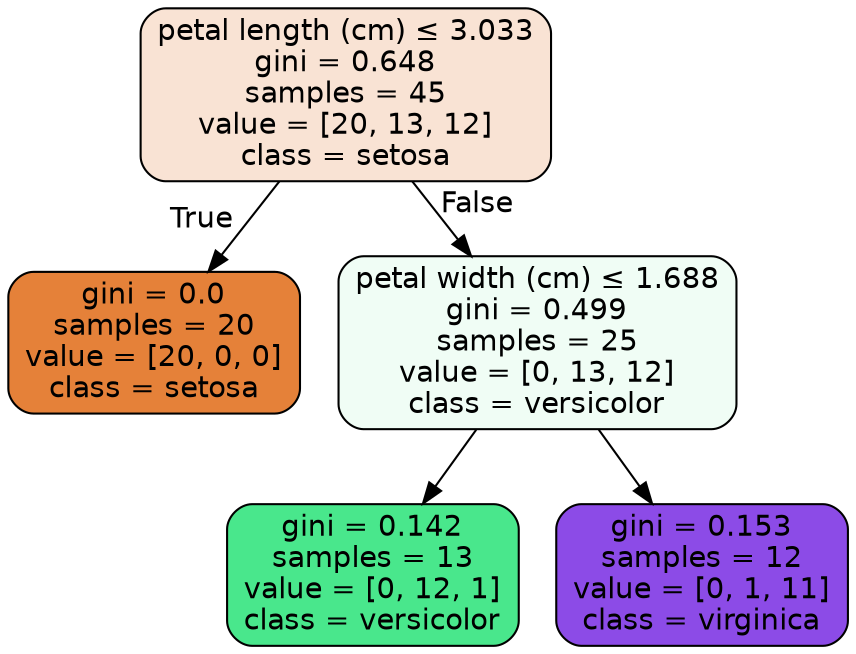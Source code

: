 digraph Tree {
node [shape=box, style="filled, rounded", color="black", fontname=helvetica] ;
edge [fontname=helvetica] ;
0 [label=<petal length (cm) &le; 3.033<br/>gini = 0.648<br/>samples = 45<br/>value = [20, 13, 12]<br/>class = setosa>, fillcolor="#f9e3d4"] ;
1 [label=<gini = 0.0<br/>samples = 20<br/>value = [20, 0, 0]<br/>class = setosa>, fillcolor="#e58139"] ;
0 -> 1 [labeldistance=2.5, labelangle=45, headlabel="True"] ;
2 [label=<petal width (cm) &le; 1.688<br/>gini = 0.499<br/>samples = 25<br/>value = [0, 13, 12]<br/>class = versicolor>, fillcolor="#f0fdf5"] ;
0 -> 2 [labeldistance=2.5, labelangle=-45, headlabel="False"] ;
3 [label=<gini = 0.142<br/>samples = 13<br/>value = [0, 12, 1]<br/>class = versicolor>, fillcolor="#49e78c"] ;
2 -> 3 ;
4 [label=<gini = 0.153<br/>samples = 12<br/>value = [0, 1, 11]<br/>class = virginica>, fillcolor="#8c4be7"] ;
2 -> 4 ;
}
